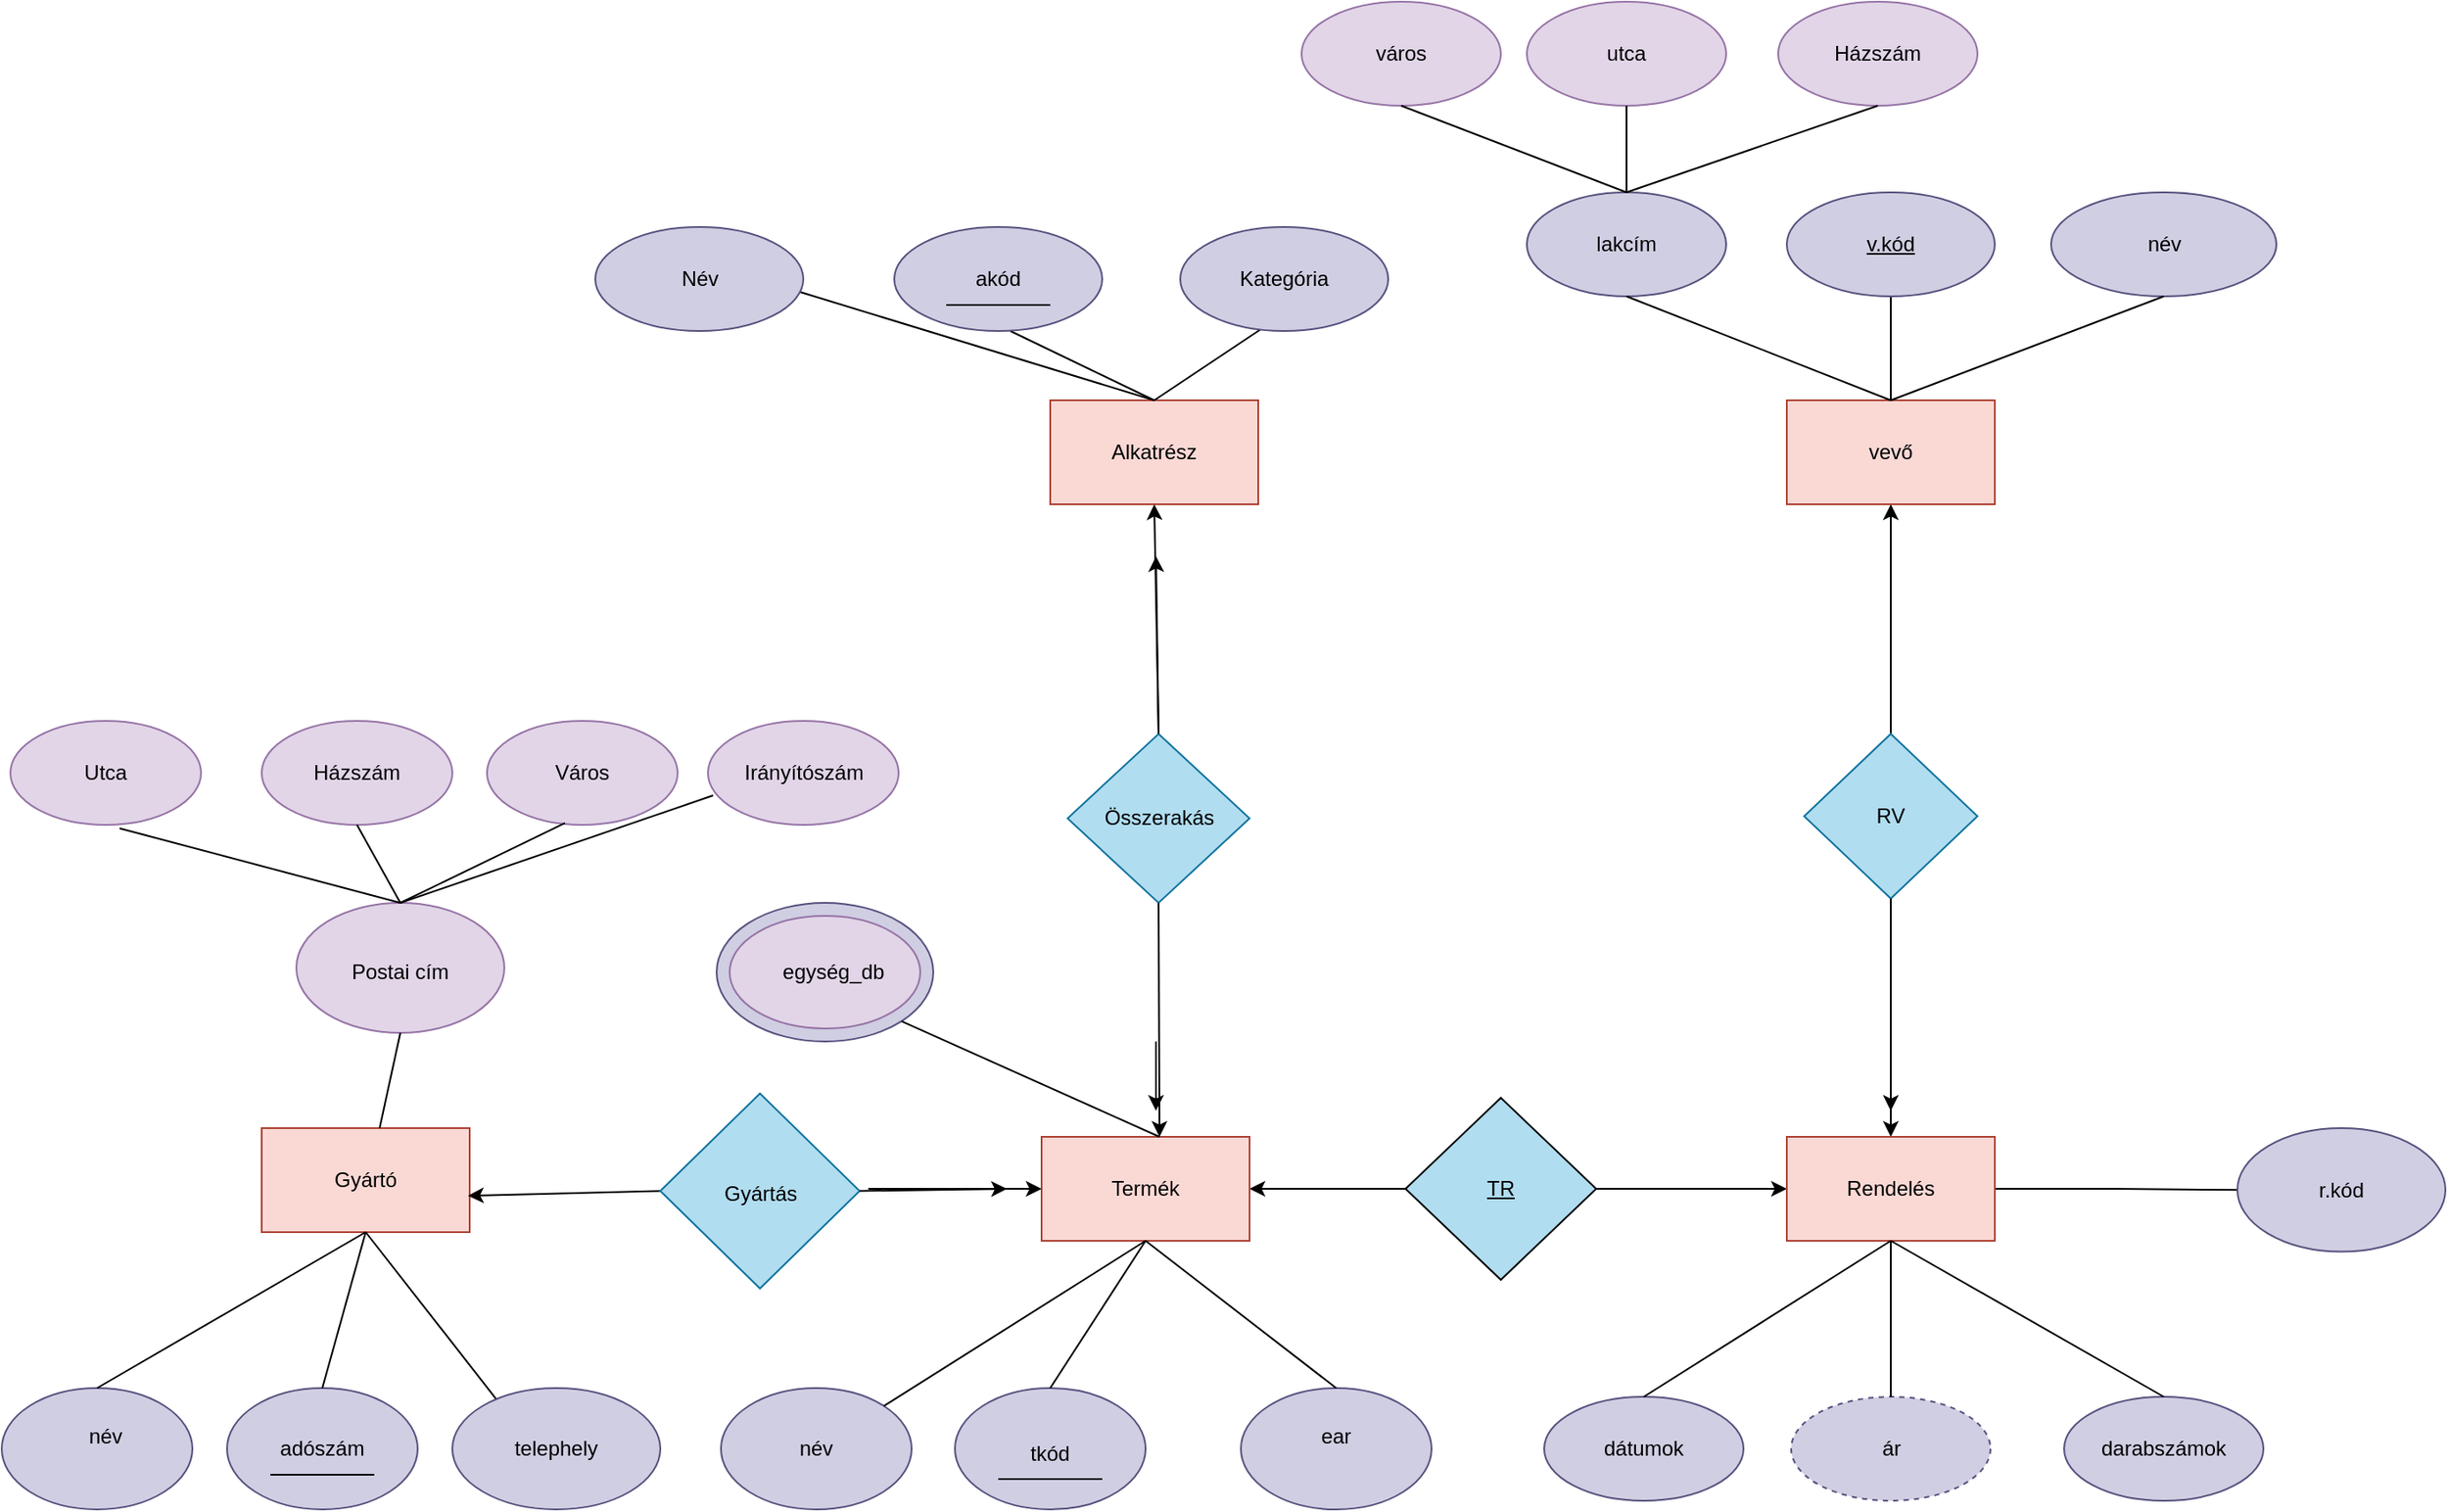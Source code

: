 <mxfile version="24.7.17">
  <diagram name="Page-1" id="oiHvYSJ3vp_K4KXR22Bx">
    <mxGraphModel dx="1426" dy="1891" grid="1" gridSize="10" guides="1" tooltips="1" connect="1" arrows="1" fold="1" page="1" pageScale="1" pageWidth="850" pageHeight="1100" math="0" shadow="0">
      <root>
        <mxCell id="0" />
        <mxCell id="1" parent="0" />
        <mxCell id="5IB24PS56uw0C7XpBxDY-2" value="" style="rounded=0;whiteSpace=wrap;html=1;labelBackgroundColor=none;fillColor=#fad9d5;strokeColor=#ae4132;" parent="1" vertex="1">
          <mxGeometry x="160" y="340" width="120" height="60" as="geometry" />
        </mxCell>
        <mxCell id="91_PlL7ZlXS78ttUMX1h-10" value="" style="edgeStyle=orthogonalEdgeStyle;rounded=0;orthogonalLoop=1;jettySize=auto;html=1;exitX=0;exitY=0.5;exitDx=0;exitDy=0;entryX=1;entryY=0.5;entryDx=0;entryDy=0;" edge="1" parent="1" source="91_PlL7ZlXS78ttUMX1h-9" target="5IB24PS56uw0C7XpBxDY-3">
          <mxGeometry relative="1" as="geometry">
            <mxPoint x="790" y="320" as="targetPoint" />
          </mxGeometry>
        </mxCell>
        <mxCell id="5IB24PS56uw0C7XpBxDY-3" value="" style="rounded=0;whiteSpace=wrap;html=1;labelBackgroundColor=none;fillColor=#fad9d5;strokeColor=#ae4132;" parent="1" vertex="1">
          <mxGeometry x="610" y="345" width="120" height="60" as="geometry" />
        </mxCell>
        <mxCell id="5IB24PS56uw0C7XpBxDY-5" value="" style="endArrow=classic;html=1;rounded=0;labelBackgroundColor=none;fontColor=default;entryX=0;entryY=0.5;entryDx=0;entryDy=0;" parent="1" target="5IB24PS56uw0C7XpBxDY-3" edge="1">
          <mxGeometry width="50" height="50" relative="1" as="geometry">
            <mxPoint x="510" y="375" as="sourcePoint" />
            <mxPoint x="640" y="89.5" as="targetPoint" />
          </mxGeometry>
        </mxCell>
        <mxCell id="5IB24PS56uw0C7XpBxDY-10" value="" style="endArrow=classic;html=1;rounded=0;entryX=0.992;entryY=0.65;entryDx=0;entryDy=0;entryPerimeter=0;exitX=0;exitY=0.5;exitDx=0;exitDy=0;" parent="1" source="5IB24PS56uw0C7XpBxDY-14" target="5IB24PS56uw0C7XpBxDY-2" edge="1">
          <mxGeometry width="50" height="50" relative="1" as="geometry">
            <mxPoint x="380" y="89.5" as="sourcePoint" />
            <mxPoint x="280" y="89.5" as="targetPoint" />
          </mxGeometry>
        </mxCell>
        <mxCell id="5IB24PS56uw0C7XpBxDY-14" value="" style="rhombus;whiteSpace=wrap;html=1;fillColor=#b1ddf0;strokeColor=#10739e;" parent="1" vertex="1">
          <mxGeometry x="390" y="320" width="115" height="112.5" as="geometry" />
        </mxCell>
        <mxCell id="5IB24PS56uw0C7XpBxDY-15" value="" style="endArrow=classic;html=1;rounded=0;exitX=1;exitY=0.5;exitDx=0;exitDy=0;" parent="1" source="5IB24PS56uw0C7XpBxDY-14" edge="1">
          <mxGeometry width="50" height="50" relative="1" as="geometry">
            <mxPoint x="510" y="375" as="sourcePoint" />
            <mxPoint x="590" y="375" as="targetPoint" />
          </mxGeometry>
        </mxCell>
        <mxCell id="5IB24PS56uw0C7XpBxDY-17" value="Gyártás&lt;div&gt;&lt;br&gt;&lt;/div&gt;" style="text;html=1;align=center;verticalAlign=middle;whiteSpace=wrap;rounded=0;" parent="1" vertex="1">
          <mxGeometry x="417.5" y="370" width="60" height="30" as="geometry" />
        </mxCell>
        <mxCell id="5IB24PS56uw0C7XpBxDY-30" value="" style="ellipse;whiteSpace=wrap;html=1;fillColor=#d0cee2;strokeColor=#56517e;" parent="1" vertex="1">
          <mxGeometry x="725" y="490" width="110" height="70" as="geometry" />
        </mxCell>
        <mxCell id="5IB24PS56uw0C7XpBxDY-31" value="" style="ellipse;whiteSpace=wrap;html=1;fillColor=#d0cee2;strokeColor=#56517e;" parent="1" vertex="1">
          <mxGeometry x="140" y="490" width="110" height="70" as="geometry" />
        </mxCell>
        <mxCell id="5IB24PS56uw0C7XpBxDY-32" value="" style="ellipse;whiteSpace=wrap;html=1;fillColor=#d0cee2;strokeColor=#56517e;" parent="1" vertex="1">
          <mxGeometry x="560" y="490" width="110" height="70" as="geometry" />
        </mxCell>
        <mxCell id="5IB24PS56uw0C7XpBxDY-33" value="" style="ellipse;whiteSpace=wrap;html=1;fillColor=#d0cee2;strokeColor=#56517e;" parent="1" vertex="1">
          <mxGeometry x="425" y="490" width="110" height="70" as="geometry" />
        </mxCell>
        <mxCell id="5IB24PS56uw0C7XpBxDY-34" value="" style="ellipse;whiteSpace=wrap;html=1;fillColor=#d0cee2;strokeColor=#56517e;" parent="1" vertex="1">
          <mxGeometry x="270" y="490" width="120" height="70" as="geometry" />
        </mxCell>
        <mxCell id="5IB24PS56uw0C7XpBxDY-35" value="" style="ellipse;whiteSpace=wrap;html=1;fillColor=#d0cee2;strokeColor=#56517e;" parent="1" vertex="1">
          <mxGeometry x="10" y="490" width="110" height="70" as="geometry" />
        </mxCell>
        <mxCell id="5IB24PS56uw0C7XpBxDY-36" value="tkód&lt;div&gt;&lt;br&gt;&lt;/div&gt;" style="text;html=1;align=center;verticalAlign=middle;whiteSpace=wrap;rounded=0;strokeColor=none;" parent="1" vertex="1">
          <mxGeometry x="585" y="520" width="60" height="30" as="geometry" />
        </mxCell>
        <mxCell id="5IB24PS56uw0C7XpBxDY-37" value="név" style="text;html=1;align=center;verticalAlign=middle;whiteSpace=wrap;rounded=0;" parent="1" vertex="1">
          <mxGeometry x="450" y="510" width="60" height="30" as="geometry" />
        </mxCell>
        <mxCell id="5IB24PS56uw0C7XpBxDY-38" value="ear&lt;div&gt;&lt;br&gt;&lt;/div&gt;" style="text;html=1;align=center;verticalAlign=middle;whiteSpace=wrap;rounded=0;" parent="1" vertex="1">
          <mxGeometry x="750" y="510" width="60" height="30" as="geometry" />
        </mxCell>
        <mxCell id="5IB24PS56uw0C7XpBxDY-39" value="adószám" style="text;html=1;align=center;verticalAlign=middle;whiteSpace=wrap;rounded=0;" parent="1" vertex="1">
          <mxGeometry x="165" y="510" width="60" height="30" as="geometry" />
        </mxCell>
        <mxCell id="5IB24PS56uw0C7XpBxDY-40" value="név&lt;div&gt;&lt;br&gt;&lt;/div&gt;" style="text;html=1;align=center;verticalAlign=middle;whiteSpace=wrap;rounded=0;" parent="1" vertex="1">
          <mxGeometry x="40" y="510" width="60" height="30" as="geometry" />
        </mxCell>
        <mxCell id="5IB24PS56uw0C7XpBxDY-41" value="telephely" style="text;html=1;align=center;verticalAlign=middle;whiteSpace=wrap;rounded=0;" parent="1" vertex="1">
          <mxGeometry x="300" y="510" width="60" height="30" as="geometry" />
        </mxCell>
        <mxCell id="5IB24PS56uw0C7XpBxDY-46" value="" style="endArrow=none;html=1;rounded=0;exitX=0.209;exitY=0.086;exitDx=0;exitDy=0;exitPerimeter=0;entryX=0.5;entryY=1;entryDx=0;entryDy=0;" parent="1" source="5IB24PS56uw0C7XpBxDY-34" target="5IB24PS56uw0C7XpBxDY-2" edge="1">
          <mxGeometry width="50" height="50" relative="1" as="geometry">
            <mxPoint x="400" y="330" as="sourcePoint" />
            <mxPoint x="213" y="400" as="targetPoint" />
          </mxGeometry>
        </mxCell>
        <mxCell id="5IB24PS56uw0C7XpBxDY-47" value="" style="endArrow=none;html=1;rounded=0;exitX=0.5;exitY=1;exitDx=0;exitDy=0;" parent="1" source="5IB24PS56uw0C7XpBxDY-3" target="5IB24PS56uw0C7XpBxDY-33" edge="1">
          <mxGeometry width="50" height="50" relative="1" as="geometry">
            <mxPoint x="700" y="120" as="sourcePoint" />
            <mxPoint x="450" y="280" as="targetPoint" />
          </mxGeometry>
        </mxCell>
        <mxCell id="5IB24PS56uw0C7XpBxDY-50" value="" style="endArrow=none;html=1;rounded=0;entryX=0.5;entryY=0;entryDx=0;entryDy=0;exitX=0.5;exitY=1;exitDx=0;exitDy=0;" parent="1" source="5IB24PS56uw0C7XpBxDY-3" target="5IB24PS56uw0C7XpBxDY-32" edge="1">
          <mxGeometry width="50" height="50" relative="1" as="geometry">
            <mxPoint x="630" y="340" as="sourcePoint" />
            <mxPoint x="450" y="280" as="targetPoint" />
          </mxGeometry>
        </mxCell>
        <mxCell id="5IB24PS56uw0C7XpBxDY-51" value="" style="endArrow=none;html=1;rounded=0;entryX=0.5;entryY=0;entryDx=0;entryDy=0;exitX=0.5;exitY=1;exitDx=0;exitDy=0;" parent="1" source="5IB24PS56uw0C7XpBxDY-3" target="5IB24PS56uw0C7XpBxDY-30" edge="1">
          <mxGeometry width="50" height="50" relative="1" as="geometry">
            <mxPoint x="670" y="410" as="sourcePoint" />
            <mxPoint x="450" y="280" as="targetPoint" />
            <Array as="points" />
          </mxGeometry>
        </mxCell>
        <mxCell id="5IB24PS56uw0C7XpBxDY-52" value="" style="endArrow=none;html=1;rounded=0;entryX=0.5;entryY=0;entryDx=0;entryDy=0;" parent="1" target="5IB24PS56uw0C7XpBxDY-31" edge="1">
          <mxGeometry width="50" height="50" relative="1" as="geometry">
            <mxPoint x="220" y="400" as="sourcePoint" />
            <mxPoint x="173" y="350" as="targetPoint" />
          </mxGeometry>
        </mxCell>
        <mxCell id="5IB24PS56uw0C7XpBxDY-53" value="" style="endArrow=none;html=1;rounded=0;entryX=0.5;entryY=0;entryDx=0;entryDy=0;exitX=0.5;exitY=1;exitDx=0;exitDy=0;" parent="1" source="5IB24PS56uw0C7XpBxDY-2" target="5IB24PS56uw0C7XpBxDY-35" edge="1">
          <mxGeometry width="50" height="50" relative="1" as="geometry">
            <mxPoint x="220" y="404" as="sourcePoint" />
            <mxPoint x="450" y="280" as="targetPoint" />
          </mxGeometry>
        </mxCell>
        <mxCell id="5IB24PS56uw0C7XpBxDY-54" value="Gyártó" style="text;html=1;align=center;verticalAlign=middle;whiteSpace=wrap;rounded=0;" parent="1" vertex="1">
          <mxGeometry x="190" y="355" width="60" height="30" as="geometry" />
        </mxCell>
        <mxCell id="5IB24PS56uw0C7XpBxDY-55" value="Termék" style="text;html=1;align=center;verticalAlign=middle;whiteSpace=wrap;rounded=0;" parent="1" vertex="1">
          <mxGeometry x="640" y="360" width="60" height="30" as="geometry" />
        </mxCell>
        <mxCell id="5IB24PS56uw0C7XpBxDY-59" value="" style="ellipse;whiteSpace=wrap;html=1;fillColor=#e1d5e7;strokeColor=#9673a6;" parent="1" vertex="1">
          <mxGeometry x="180" y="210" width="120" height="75" as="geometry" />
        </mxCell>
        <mxCell id="5IB24PS56uw0C7XpBxDY-60" value="Postai cím" style="text;html=1;align=center;verticalAlign=middle;whiteSpace=wrap;rounded=0;" parent="1" vertex="1">
          <mxGeometry x="210" y="235" width="60" height="30" as="geometry" />
        </mxCell>
        <mxCell id="5IB24PS56uw0C7XpBxDY-63" value="" style="ellipse;whiteSpace=wrap;html=1;fillColor=#e1d5e7;strokeColor=#9673a6;" parent="1" vertex="1">
          <mxGeometry x="15" y="105" width="110" height="60" as="geometry" />
        </mxCell>
        <mxCell id="5IB24PS56uw0C7XpBxDY-65" value="" style="ellipse;whiteSpace=wrap;html=1;fillColor=#e1d5e7;strokeColor=#9673a6;" parent="1" vertex="1">
          <mxGeometry x="290" y="105" width="110" height="60" as="geometry" />
        </mxCell>
        <mxCell id="5IB24PS56uw0C7XpBxDY-66" value="" style="ellipse;whiteSpace=wrap;html=1;fillColor=#e1d5e7;strokeColor=#9673a6;" parent="1" vertex="1">
          <mxGeometry x="160" y="105" width="110" height="60" as="geometry" />
        </mxCell>
        <mxCell id="5IB24PS56uw0C7XpBxDY-75" value="" style="endArrow=none;html=1;rounded=0;entryX=0.5;entryY=1;entryDx=0;entryDy=0;exitX=0.567;exitY=0;exitDx=0;exitDy=0;exitPerimeter=0;" parent="1" source="5IB24PS56uw0C7XpBxDY-2" target="5IB24PS56uw0C7XpBxDY-59" edge="1">
          <mxGeometry width="50" height="50" relative="1" as="geometry">
            <mxPoint x="400" y="380" as="sourcePoint" />
            <mxPoint x="450" y="330" as="targetPoint" />
          </mxGeometry>
        </mxCell>
        <mxCell id="5IB24PS56uw0C7XpBxDY-76" value="Házszám" style="text;html=1;align=center;verticalAlign=middle;whiteSpace=wrap;rounded=0;" parent="1" vertex="1">
          <mxGeometry x="185" y="120" width="60" height="30" as="geometry" />
        </mxCell>
        <mxCell id="5IB24PS56uw0C7XpBxDY-77" value="Város" style="text;html=1;align=center;verticalAlign=middle;whiteSpace=wrap;rounded=0;" parent="1" vertex="1">
          <mxGeometry x="315" y="120" width="60" height="30" as="geometry" />
        </mxCell>
        <mxCell id="5IB24PS56uw0C7XpBxDY-78" value="Utca" style="text;html=1;align=center;verticalAlign=middle;whiteSpace=wrap;rounded=0;" parent="1" vertex="1">
          <mxGeometry x="40" y="120" width="60" height="30" as="geometry" />
        </mxCell>
        <mxCell id="5IB24PS56uw0C7XpBxDY-79" value="" style="endArrow=none;html=1;rounded=0;entryX=0.409;entryY=0.983;entryDx=0;entryDy=0;entryPerimeter=0;exitX=0.5;exitY=0;exitDx=0;exitDy=0;" parent="1" source="5IB24PS56uw0C7XpBxDY-59" target="5IB24PS56uw0C7XpBxDY-65" edge="1">
          <mxGeometry width="50" height="50" relative="1" as="geometry">
            <mxPoint x="400" y="380" as="sourcePoint" />
            <mxPoint x="450" y="330" as="targetPoint" />
          </mxGeometry>
        </mxCell>
        <mxCell id="5IB24PS56uw0C7XpBxDY-81" value="" style="endArrow=none;html=1;rounded=0;entryX=0.573;entryY=1.033;entryDx=0;entryDy=0;entryPerimeter=0;exitX=0.5;exitY=0;exitDx=0;exitDy=0;" parent="1" source="5IB24PS56uw0C7XpBxDY-59" target="5IB24PS56uw0C7XpBxDY-63" edge="1">
          <mxGeometry width="50" height="50" relative="1" as="geometry">
            <mxPoint x="400" y="380" as="sourcePoint" />
            <mxPoint x="450" y="330" as="targetPoint" />
          </mxGeometry>
        </mxCell>
        <mxCell id="5IB24PS56uw0C7XpBxDY-82" value="" style="endArrow=none;html=1;rounded=0;entryX=0.5;entryY=1;entryDx=0;entryDy=0;exitX=0.5;exitY=0;exitDx=0;exitDy=0;" parent="1" source="5IB24PS56uw0C7XpBxDY-59" target="5IB24PS56uw0C7XpBxDY-66" edge="1">
          <mxGeometry width="50" height="50" relative="1" as="geometry">
            <mxPoint x="400" y="380" as="sourcePoint" />
            <mxPoint x="450" y="330" as="targetPoint" />
          </mxGeometry>
        </mxCell>
        <mxCell id="5IB24PS56uw0C7XpBxDY-86" value="" style="ellipse;whiteSpace=wrap;html=1;fillColor=#e1d5e7;strokeColor=#9673a6;" parent="1" vertex="1">
          <mxGeometry x="417.5" y="105" width="110" height="60" as="geometry" />
        </mxCell>
        <mxCell id="5IB24PS56uw0C7XpBxDY-87" value="" style="endArrow=none;html=1;rounded=0;entryX=0.027;entryY=0.717;entryDx=0;entryDy=0;entryPerimeter=0;exitX=0.5;exitY=0;exitDx=0;exitDy=0;" parent="1" source="5IB24PS56uw0C7XpBxDY-59" target="5IB24PS56uw0C7XpBxDY-86" edge="1">
          <mxGeometry width="50" height="50" relative="1" as="geometry">
            <mxPoint x="400" y="380" as="sourcePoint" />
            <mxPoint x="450" y="330" as="targetPoint" />
          </mxGeometry>
        </mxCell>
        <mxCell id="5IB24PS56uw0C7XpBxDY-89" value="Irányítószám" style="text;html=1;align=center;verticalAlign=middle;whiteSpace=wrap;rounded=0;" parent="1" vertex="1">
          <mxGeometry x="442.5" y="120" width="60" height="30" as="geometry" />
        </mxCell>
        <mxCell id="5IB24PS56uw0C7XpBxDY-98" value="" style="ellipse;whiteSpace=wrap;html=1;fillColor=#d0cee2;strokeColor=#56517e;" parent="1" vertex="1">
          <mxGeometry x="422.5" y="210" width="125" height="80" as="geometry" />
        </mxCell>
        <mxCell id="5IB24PS56uw0C7XpBxDY-99" value="" style="ellipse;whiteSpace=wrap;html=1;fillColor=#e1d5e7;strokeColor=#9673a6;" parent="1" vertex="1">
          <mxGeometry x="430" y="217.5" width="110" height="65" as="geometry" />
        </mxCell>
        <mxCell id="5IB24PS56uw0C7XpBxDY-100" value="egység_db" style="text;html=1;align=center;verticalAlign=middle;whiteSpace=wrap;rounded=0;" parent="1" vertex="1">
          <mxGeometry x="460" y="235" width="60" height="30" as="geometry" />
        </mxCell>
        <mxCell id="5IB24PS56uw0C7XpBxDY-103" value="" style="endArrow=none;html=1;rounded=0;entryX=0.567;entryY=0;entryDx=0;entryDy=0;entryPerimeter=0;exitX=1;exitY=1;exitDx=0;exitDy=0;" parent="1" source="5IB24PS56uw0C7XpBxDY-98" target="5IB24PS56uw0C7XpBxDY-3" edge="1">
          <mxGeometry width="50" height="50" relative="1" as="geometry">
            <mxPoint x="540" y="300" as="sourcePoint" />
            <mxPoint x="450" y="330" as="targetPoint" />
          </mxGeometry>
        </mxCell>
        <mxCell id="5IB24PS56uw0C7XpBxDY-104" value="" style="rhombus;whiteSpace=wrap;html=1;fillColor=#b1ddf0;strokeColor=#10739e;" parent="1" vertex="1">
          <mxGeometry x="625" y="112.5" width="105" height="97.5" as="geometry" />
        </mxCell>
        <mxCell id="5IB24PS56uw0C7XpBxDY-105" value="" style="endArrow=classic;html=1;rounded=0;entryX=0.567;entryY=0;entryDx=0;entryDy=0;entryPerimeter=0;exitX=0.5;exitY=1;exitDx=0;exitDy=0;" parent="1" source="5IB24PS56uw0C7XpBxDY-104" target="5IB24PS56uw0C7XpBxDY-3" edge="1">
          <mxGeometry width="50" height="50" relative="1" as="geometry">
            <mxPoint x="400" y="380" as="sourcePoint" />
            <mxPoint x="450" y="330" as="targetPoint" />
          </mxGeometry>
        </mxCell>
        <mxCell id="5IB24PS56uw0C7XpBxDY-107" value="" style="endArrow=classic;html=1;rounded=0;" parent="1" edge="1">
          <mxGeometry width="50" height="50" relative="1" as="geometry">
            <mxPoint x="676" y="290" as="sourcePoint" />
            <mxPoint x="676" y="330" as="targetPoint" />
          </mxGeometry>
        </mxCell>
        <mxCell id="5IB24PS56uw0C7XpBxDY-109" value="" style="endArrow=classic;html=1;rounded=0;exitX=0.5;exitY=0;exitDx=0;exitDy=0;entryX=0.5;entryY=1;entryDx=0;entryDy=0;" parent="1" source="5IB24PS56uw0C7XpBxDY-104" target="5IB24PS56uw0C7XpBxDY-113" edge="1">
          <mxGeometry width="50" height="50" relative="1" as="geometry">
            <mxPoint x="400" y="380" as="sourcePoint" />
            <mxPoint x="675" y="-10" as="targetPoint" />
          </mxGeometry>
        </mxCell>
        <mxCell id="5IB24PS56uw0C7XpBxDY-110" value="" style="endArrow=classic;html=1;rounded=0;exitX=0.5;exitY=0;exitDx=0;exitDy=0;" parent="1" source="5IB24PS56uw0C7XpBxDY-104" edge="1">
          <mxGeometry width="50" height="50" relative="1" as="geometry">
            <mxPoint x="676" y="192.5" as="sourcePoint" />
            <mxPoint x="676" y="10" as="targetPoint" />
          </mxGeometry>
        </mxCell>
        <mxCell id="5IB24PS56uw0C7XpBxDY-113" value="" style="rounded=0;whiteSpace=wrap;html=1;labelBackgroundColor=none;fillColor=#fad9d5;strokeColor=#ae4132;" parent="1" vertex="1">
          <mxGeometry x="615" y="-80" width="120" height="60" as="geometry" />
        </mxCell>
        <mxCell id="5IB24PS56uw0C7XpBxDY-114" value="Alkatrész" style="text;html=1;align=center;verticalAlign=middle;whiteSpace=wrap;rounded=0;" parent="1" vertex="1">
          <mxGeometry x="645" y="-65" width="60" height="30" as="geometry" />
        </mxCell>
        <mxCell id="5IB24PS56uw0C7XpBxDY-115" value="" style="endArrow=none;html=1;rounded=0;entryX=0.5;entryY=0;entryDx=0;entryDy=0;exitX=0.558;exitY=1;exitDx=0;exitDy=0;exitPerimeter=0;" parent="1" source="5IB24PS56uw0C7XpBxDY-119" target="5IB24PS56uw0C7XpBxDY-113" edge="1">
          <mxGeometry width="50" height="50" relative="1" as="geometry">
            <mxPoint x="675" y="-170" as="sourcePoint" />
            <mxPoint x="460" y="30" as="targetPoint" />
          </mxGeometry>
        </mxCell>
        <mxCell id="5IB24PS56uw0C7XpBxDY-116" value="" style="endArrow=none;html=1;rounded=0;entryX=0.5;entryY=0;entryDx=0;entryDy=0;exitX=0.971;exitY=0.617;exitDx=0;exitDy=0;exitPerimeter=0;" parent="1" source="5IB24PS56uw0C7XpBxDY-117" target="5IB24PS56uw0C7XpBxDY-113" edge="1">
          <mxGeometry width="50" height="50" relative="1" as="geometry">
            <mxPoint x="550" y="-130" as="sourcePoint" />
            <mxPoint x="460" y="30" as="targetPoint" />
          </mxGeometry>
        </mxCell>
        <mxCell id="5IB24PS56uw0C7XpBxDY-117" value="" style="ellipse;whiteSpace=wrap;html=1;fillColor=#d0cee2;strokeColor=#56517e;" parent="1" vertex="1">
          <mxGeometry x="352.5" y="-180" width="120" height="60" as="geometry" />
        </mxCell>
        <mxCell id="5IB24PS56uw0C7XpBxDY-118" value="Név" style="text;html=1;align=center;verticalAlign=middle;whiteSpace=wrap;rounded=0;" parent="1" vertex="1">
          <mxGeometry x="382.5" y="-165" width="60" height="30" as="geometry" />
        </mxCell>
        <mxCell id="5IB24PS56uw0C7XpBxDY-119" value="" style="ellipse;whiteSpace=wrap;html=1;fillColor=#d0cee2;strokeColor=#56517e;" parent="1" vertex="1">
          <mxGeometry x="525" y="-180" width="120" height="60" as="geometry" />
        </mxCell>
        <mxCell id="5IB24PS56uw0C7XpBxDY-120" value="akód" style="text;html=1;align=center;verticalAlign=middle;whiteSpace=wrap;rounded=0;" parent="1" vertex="1">
          <mxGeometry x="555" y="-165" width="60" height="30" as="geometry" />
        </mxCell>
        <mxCell id="5IB24PS56uw0C7XpBxDY-121" value="" style="endArrow=none;html=1;rounded=0;entryX=0.5;entryY=0;entryDx=0;entryDy=0;" parent="1" target="5IB24PS56uw0C7XpBxDY-113" edge="1">
          <mxGeometry width="50" height="50" relative="1" as="geometry">
            <mxPoint x="750" y="-130" as="sourcePoint" />
            <mxPoint x="460" y="30" as="targetPoint" />
          </mxGeometry>
        </mxCell>
        <mxCell id="5IB24PS56uw0C7XpBxDY-122" value="" style="ellipse;whiteSpace=wrap;html=1;fillColor=#d0cee2;strokeColor=#56517e;" parent="1" vertex="1">
          <mxGeometry x="690" y="-180" width="120" height="60" as="geometry" />
        </mxCell>
        <mxCell id="5IB24PS56uw0C7XpBxDY-123" value="Kategória" style="text;html=1;align=center;verticalAlign=middle;whiteSpace=wrap;rounded=0;" parent="1" vertex="1">
          <mxGeometry x="720" y="-165" width="60" height="30" as="geometry" />
        </mxCell>
        <mxCell id="5IB24PS56uw0C7XpBxDY-124" value="Összerakás" style="text;html=1;align=center;verticalAlign=middle;whiteSpace=wrap;rounded=0;" parent="1" vertex="1">
          <mxGeometry x="647.5" y="146.25" width="60" height="30" as="geometry" />
        </mxCell>
        <mxCell id="91_PlL7ZlXS78ttUMX1h-2" value="" style="endArrow=none;html=1;rounded=0;entryX=1;entryY=1;entryDx=0;entryDy=0;exitX=0;exitY=1;exitDx=0;exitDy=0;" edge="1" parent="1" source="5IB24PS56uw0C7XpBxDY-39" target="5IB24PS56uw0C7XpBxDY-39">
          <mxGeometry width="50" height="50" relative="1" as="geometry">
            <mxPoint x="400" y="380" as="sourcePoint" />
            <mxPoint x="450" y="330" as="targetPoint" />
          </mxGeometry>
        </mxCell>
        <mxCell id="91_PlL7ZlXS78ttUMX1h-3" value="" style="endArrow=none;html=1;rounded=0;entryX=1;entryY=0.75;entryDx=0;entryDy=0;exitX=0;exitY=0.75;exitDx=0;exitDy=0;" edge="1" parent="1" source="5IB24PS56uw0C7XpBxDY-36" target="5IB24PS56uw0C7XpBxDY-36">
          <mxGeometry width="50" height="50" relative="1" as="geometry">
            <mxPoint x="400" y="380" as="sourcePoint" />
            <mxPoint x="450" y="330" as="targetPoint" />
          </mxGeometry>
        </mxCell>
        <mxCell id="91_PlL7ZlXS78ttUMX1h-5" value="" style="endArrow=none;html=1;rounded=0;entryX=1;entryY=1;entryDx=0;entryDy=0;exitX=0;exitY=1;exitDx=0;exitDy=0;" edge="1" parent="1" source="5IB24PS56uw0C7XpBxDY-120" target="5IB24PS56uw0C7XpBxDY-120">
          <mxGeometry width="50" height="50" relative="1" as="geometry">
            <mxPoint x="400" y="380" as="sourcePoint" />
            <mxPoint x="450" y="330" as="targetPoint" />
          </mxGeometry>
        </mxCell>
        <mxCell id="91_PlL7ZlXS78ttUMX1h-13" value="" style="edgeStyle=orthogonalEdgeStyle;rounded=0;orthogonalLoop=1;jettySize=auto;html=1;entryX=0;entryY=0.5;entryDx=0;entryDy=0;" edge="1" parent="1" source="91_PlL7ZlXS78ttUMX1h-9" target="91_PlL7ZlXS78ttUMX1h-12">
          <mxGeometry relative="1" as="geometry" />
        </mxCell>
        <mxCell id="91_PlL7ZlXS78ttUMX1h-9" value="&lt;u&gt;TR&lt;/u&gt;" style="rhombus;whiteSpace=wrap;html=1;fillColor=#b1ddf0;strokeColor=#000000;rounded=0;labelBackgroundColor=none;strokeWidth=1;" vertex="1" parent="1">
          <mxGeometry x="820" y="322.5" width="110" height="105" as="geometry" />
        </mxCell>
        <mxCell id="91_PlL7ZlXS78ttUMX1h-31" value="" style="edgeStyle=orthogonalEdgeStyle;rounded=0;orthogonalLoop=1;jettySize=auto;html=1;endArrow=none;endFill=0;startArrow=classic;startFill=1;" edge="1" parent="1" source="91_PlL7ZlXS78ttUMX1h-12" target="91_PlL7ZlXS78ttUMX1h-30">
          <mxGeometry relative="1" as="geometry" />
        </mxCell>
        <mxCell id="91_PlL7ZlXS78ttUMX1h-38" value="" style="edgeStyle=orthogonalEdgeStyle;rounded=0;orthogonalLoop=1;jettySize=auto;html=1;endArrow=none;endFill=0;" edge="1" parent="1" source="91_PlL7ZlXS78ttUMX1h-12" target="91_PlL7ZlXS78ttUMX1h-37">
          <mxGeometry relative="1" as="geometry" />
        </mxCell>
        <mxCell id="91_PlL7ZlXS78ttUMX1h-12" value="" style="whiteSpace=wrap;html=1;fillColor=#fad9d5;strokeColor=#ae4132;rounded=0;labelBackgroundColor=none;" vertex="1" parent="1">
          <mxGeometry x="1040" y="345" width="120" height="60" as="geometry" />
        </mxCell>
        <mxCell id="91_PlL7ZlXS78ttUMX1h-14" value="Rendelés" style="text;html=1;align=center;verticalAlign=middle;whiteSpace=wrap;rounded=0;" vertex="1" parent="1">
          <mxGeometry x="1070" y="360" width="60" height="30" as="geometry" />
        </mxCell>
        <mxCell id="91_PlL7ZlXS78ttUMX1h-21" value="ár" style="ellipse;whiteSpace=wrap;html=1;fillColor=#d0cee2;strokeColor=#56517e;rounded=0;labelBackgroundColor=none;dashed=1;" vertex="1" parent="1">
          <mxGeometry x="1042.5" y="495" width="115" height="60" as="geometry" />
        </mxCell>
        <mxCell id="91_PlL7ZlXS78ttUMX1h-22" value="" style="endArrow=none;html=1;rounded=0;entryX=0.5;entryY=1;entryDx=0;entryDy=0;exitX=0.5;exitY=0;exitDx=0;exitDy=0;" edge="1" parent="1" source="91_PlL7ZlXS78ttUMX1h-21" target="91_PlL7ZlXS78ttUMX1h-12">
          <mxGeometry width="50" height="50" relative="1" as="geometry">
            <mxPoint x="770" y="570" as="sourcePoint" />
            <mxPoint x="820" y="520" as="targetPoint" />
          </mxGeometry>
        </mxCell>
        <mxCell id="91_PlL7ZlXS78ttUMX1h-23" value="darabszámok" style="ellipse;whiteSpace=wrap;html=1;fillColor=#d0cee2;strokeColor=#56517e;rounded=0;labelBackgroundColor=none;" vertex="1" parent="1">
          <mxGeometry x="1200" y="495" width="115" height="60" as="geometry" />
        </mxCell>
        <mxCell id="91_PlL7ZlXS78ttUMX1h-24" value="" style="endArrow=none;html=1;rounded=0;entryX=0.5;entryY=1;entryDx=0;entryDy=0;exitX=0.5;exitY=0;exitDx=0;exitDy=0;" edge="1" parent="1" source="91_PlL7ZlXS78ttUMX1h-23" target="91_PlL7ZlXS78ttUMX1h-12">
          <mxGeometry width="50" height="50" relative="1" as="geometry">
            <mxPoint x="770" y="570" as="sourcePoint" />
            <mxPoint x="820" y="520" as="targetPoint" />
          </mxGeometry>
        </mxCell>
        <mxCell id="91_PlL7ZlXS78ttUMX1h-25" value="dátumok" style="ellipse;whiteSpace=wrap;html=1;fillColor=#d0cee2;strokeColor=#56517e;rounded=0;labelBackgroundColor=none;" vertex="1" parent="1">
          <mxGeometry x="900" y="495" width="115" height="60" as="geometry" />
        </mxCell>
        <mxCell id="91_PlL7ZlXS78ttUMX1h-26" value="" style="endArrow=none;html=1;rounded=0;entryX=0.5;entryY=1;entryDx=0;entryDy=0;exitX=0.5;exitY=0;exitDx=0;exitDy=0;" edge="1" parent="1" source="91_PlL7ZlXS78ttUMX1h-25" target="91_PlL7ZlXS78ttUMX1h-12">
          <mxGeometry width="50" height="50" relative="1" as="geometry">
            <mxPoint x="770" y="570" as="sourcePoint" />
            <mxPoint x="820" y="520" as="targetPoint" />
          </mxGeometry>
        </mxCell>
        <mxCell id="91_PlL7ZlXS78ttUMX1h-35" value="" style="edgeStyle=orthogonalEdgeStyle;rounded=0;orthogonalLoop=1;jettySize=auto;html=1;startArrow=none;startFill=0;endArrow=classic;endFill=1;" edge="1" parent="1" source="91_PlL7ZlXS78ttUMX1h-30" target="91_PlL7ZlXS78ttUMX1h-34">
          <mxGeometry relative="1" as="geometry" />
        </mxCell>
        <mxCell id="91_PlL7ZlXS78ttUMX1h-30" value="RV" style="rhombus;whiteSpace=wrap;html=1;fillColor=#b1ddf0;strokeColor=#10739e;rounded=0;labelBackgroundColor=none;" vertex="1" parent="1">
          <mxGeometry x="1050" y="112.5" width="100" height="95" as="geometry" />
        </mxCell>
        <mxCell id="91_PlL7ZlXS78ttUMX1h-40" value="" style="edgeStyle=orthogonalEdgeStyle;rounded=0;orthogonalLoop=1;jettySize=auto;html=1;endArrow=none;endFill=0;" edge="1" parent="1" source="91_PlL7ZlXS78ttUMX1h-34" target="91_PlL7ZlXS78ttUMX1h-44">
          <mxGeometry relative="1" as="geometry">
            <mxPoint x="1100" y="-160" as="targetPoint" />
          </mxGeometry>
        </mxCell>
        <mxCell id="91_PlL7ZlXS78ttUMX1h-34" value="vevő" style="rounded=0;whiteSpace=wrap;html=1;fillColor=#fad9d5;strokeColor=#ae4132;labelBackgroundColor=none;" vertex="1" parent="1">
          <mxGeometry x="1040" y="-80" width="120" height="60" as="geometry" />
        </mxCell>
        <mxCell id="91_PlL7ZlXS78ttUMX1h-36" value="" style="endArrow=classic;html=1;rounded=0;exitX=0.5;exitY=1;exitDx=0;exitDy=0;" edge="1" parent="1" source="91_PlL7ZlXS78ttUMX1h-30">
          <mxGeometry width="50" height="50" relative="1" as="geometry">
            <mxPoint x="770" y="270" as="sourcePoint" />
            <mxPoint x="1100" y="330" as="targetPoint" />
          </mxGeometry>
        </mxCell>
        <mxCell id="91_PlL7ZlXS78ttUMX1h-37" value="r.kód" style="ellipse;whiteSpace=wrap;html=1;fillColor=#d0cee2;strokeColor=#56517e;rounded=0;labelBackgroundColor=none;" vertex="1" parent="1">
          <mxGeometry x="1300" y="340" width="120" height="71.25" as="geometry" />
        </mxCell>
        <mxCell id="91_PlL7ZlXS78ttUMX1h-44" value="v.kód" style="ellipse;whiteSpace=wrap;html=1;align=center;fontStyle=4;fillColor=#d0cee2;strokeColor=#56517e;" vertex="1" parent="1">
          <mxGeometry x="1040" y="-200" width="120" height="60" as="geometry" />
        </mxCell>
        <mxCell id="91_PlL7ZlXS78ttUMX1h-45" value="név" style="ellipse;whiteSpace=wrap;html=1;fillColor=#d0cee2;strokeColor=#56517e;rounded=0;labelBackgroundColor=none;" vertex="1" parent="1">
          <mxGeometry x="1192.5" y="-200" width="130" height="60" as="geometry" />
        </mxCell>
        <mxCell id="91_PlL7ZlXS78ttUMX1h-48" value="" style="endArrow=none;html=1;rounded=0;entryX=0.5;entryY=1;entryDx=0;entryDy=0;exitX=0.5;exitY=0;exitDx=0;exitDy=0;" edge="1" parent="1" source="91_PlL7ZlXS78ttUMX1h-34" target="91_PlL7ZlXS78ttUMX1h-45">
          <mxGeometry width="50" height="50" relative="1" as="geometry">
            <mxPoint x="770" y="70" as="sourcePoint" />
            <mxPoint x="820" y="20" as="targetPoint" />
          </mxGeometry>
        </mxCell>
        <mxCell id="91_PlL7ZlXS78ttUMX1h-49" value="lakcím" style="ellipse;whiteSpace=wrap;html=1;fillColor=#d0cee2;strokeColor=#56517e;rounded=0;labelBackgroundColor=none;" vertex="1" parent="1">
          <mxGeometry x="890" y="-200" width="115" height="60" as="geometry" />
        </mxCell>
        <mxCell id="91_PlL7ZlXS78ttUMX1h-50" value="" style="endArrow=none;html=1;rounded=0;entryX=0.5;entryY=1;entryDx=0;entryDy=0;exitX=0.5;exitY=0;exitDx=0;exitDy=0;" edge="1" parent="1" source="91_PlL7ZlXS78ttUMX1h-34" target="91_PlL7ZlXS78ttUMX1h-49">
          <mxGeometry width="50" height="50" relative="1" as="geometry">
            <mxPoint x="770" y="60" as="sourcePoint" />
            <mxPoint x="820" y="10" as="targetPoint" />
          </mxGeometry>
        </mxCell>
        <mxCell id="91_PlL7ZlXS78ttUMX1h-51" value="város" style="ellipse;whiteSpace=wrap;html=1;fillColor=#e1d5e7;strokeColor=#9673a6;rounded=0;labelBackgroundColor=none;" vertex="1" parent="1">
          <mxGeometry x="760" y="-310" width="115" height="60" as="geometry" />
        </mxCell>
        <mxCell id="91_PlL7ZlXS78ttUMX1h-52" value="utca" style="ellipse;whiteSpace=wrap;html=1;fillColor=#e1d5e7;strokeColor=#9673a6;rounded=0;labelBackgroundColor=none;" vertex="1" parent="1">
          <mxGeometry x="890" y="-310" width="115" height="60" as="geometry" />
        </mxCell>
        <mxCell id="91_PlL7ZlXS78ttUMX1h-53" value="Házszám" style="ellipse;whiteSpace=wrap;html=1;fillColor=#e1d5e7;strokeColor=#9673a6;rounded=0;labelBackgroundColor=none;" vertex="1" parent="1">
          <mxGeometry x="1035" y="-310" width="115" height="60" as="geometry" />
        </mxCell>
        <mxCell id="91_PlL7ZlXS78ttUMX1h-54" value="" style="endArrow=none;html=1;rounded=0;entryX=0.5;entryY=1;entryDx=0;entryDy=0;exitX=0.5;exitY=0;exitDx=0;exitDy=0;" edge="1" parent="1" source="91_PlL7ZlXS78ttUMX1h-49" target="91_PlL7ZlXS78ttUMX1h-51">
          <mxGeometry width="50" height="50" relative="1" as="geometry">
            <mxPoint x="770" y="-40" as="sourcePoint" />
            <mxPoint x="820" y="-90" as="targetPoint" />
          </mxGeometry>
        </mxCell>
        <mxCell id="91_PlL7ZlXS78ttUMX1h-55" value="" style="endArrow=none;html=1;rounded=0;entryX=0.5;entryY=1;entryDx=0;entryDy=0;exitX=0.5;exitY=0;exitDx=0;exitDy=0;" edge="1" parent="1" source="91_PlL7ZlXS78ttUMX1h-49" target="91_PlL7ZlXS78ttUMX1h-52">
          <mxGeometry width="50" height="50" relative="1" as="geometry">
            <mxPoint x="770" y="-40" as="sourcePoint" />
            <mxPoint x="820" y="-90" as="targetPoint" />
          </mxGeometry>
        </mxCell>
        <mxCell id="91_PlL7ZlXS78ttUMX1h-56" value="" style="endArrow=none;html=1;rounded=0;entryX=0.5;entryY=1;entryDx=0;entryDy=0;exitX=0.5;exitY=0;exitDx=0;exitDy=0;" edge="1" parent="1" source="91_PlL7ZlXS78ttUMX1h-49" target="91_PlL7ZlXS78ttUMX1h-53">
          <mxGeometry width="50" height="50" relative="1" as="geometry">
            <mxPoint x="770" y="-40" as="sourcePoint" />
            <mxPoint x="820" y="-90" as="targetPoint" />
          </mxGeometry>
        </mxCell>
      </root>
    </mxGraphModel>
  </diagram>
</mxfile>

